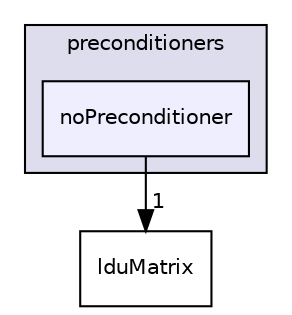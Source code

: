 digraph "src/OpenFOAM/matrices/lduMatrix/preconditioners/noPreconditioner" {
  bgcolor=transparent;
  compound=true
  node [ fontsize="10", fontname="Helvetica"];
  edge [ labelfontsize="10", labelfontname="Helvetica"];
  subgraph clusterdir_3f6e7e10cc3663a460947d1f6ad52004 {
    graph [ bgcolor="#ddddee", pencolor="black", label="preconditioners" fontname="Helvetica", fontsize="10", URL="dir_3f6e7e10cc3663a460947d1f6ad52004.html"]
  dir_1188bbc4d446f549eceebae69c2975b6 [shape=box, label="noPreconditioner", style="filled", fillcolor="#eeeeff", pencolor="black", URL="dir_1188bbc4d446f549eceebae69c2975b6.html"];
  }
  dir_1ce70feb2b06c30ebd4091245573b99e [shape=box label="lduMatrix" URL="dir_1ce70feb2b06c30ebd4091245573b99e.html"];
  dir_1188bbc4d446f549eceebae69c2975b6->dir_1ce70feb2b06c30ebd4091245573b99e [headlabel="1", labeldistance=1.5 headhref="dir_002159_002148.html"];
}
